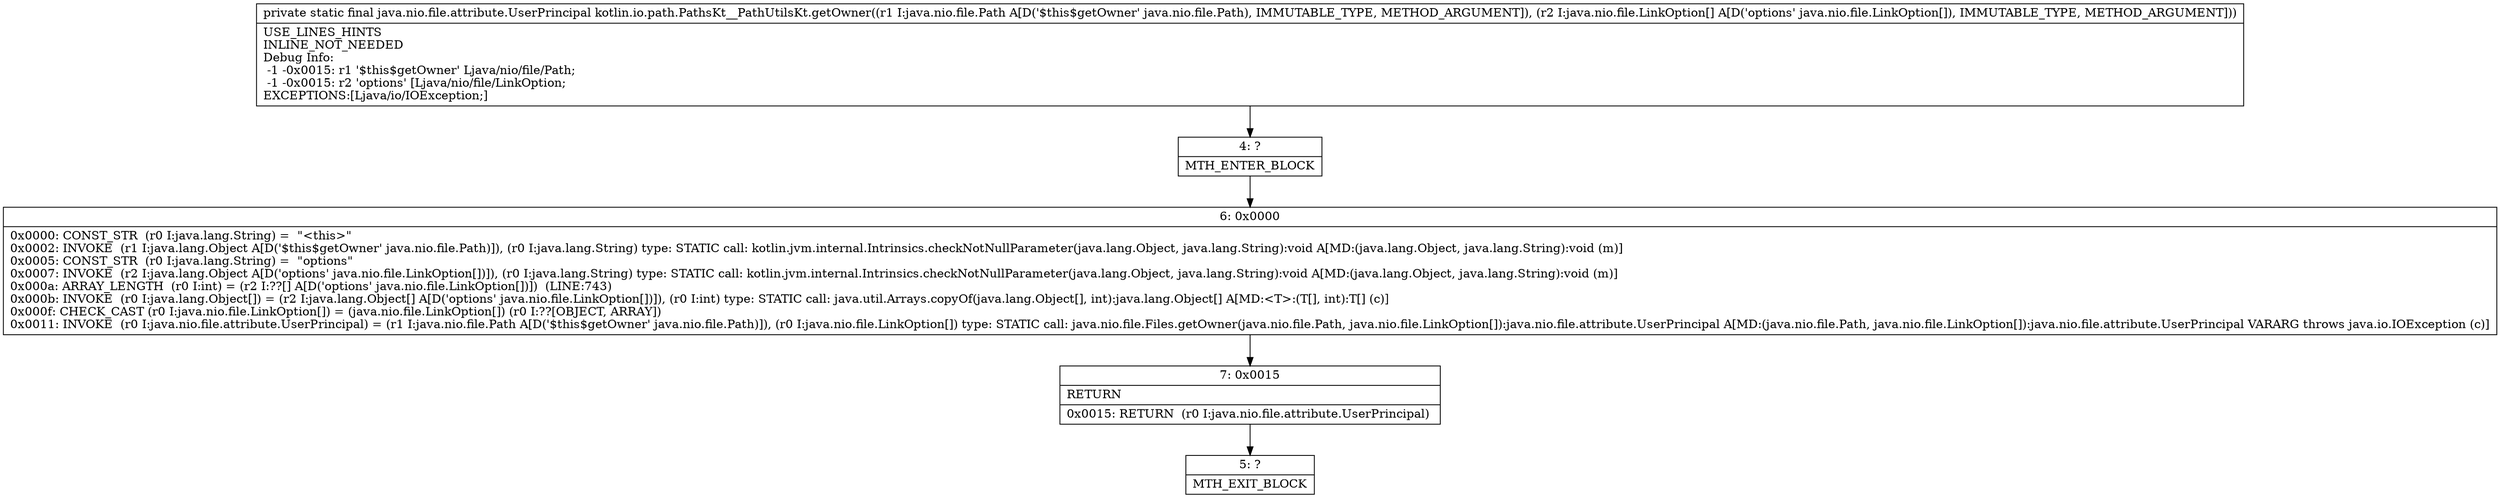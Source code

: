 digraph "CFG forkotlin.io.path.PathsKt__PathUtilsKt.getOwner(Ljava\/nio\/file\/Path;[Ljava\/nio\/file\/LinkOption;)Ljava\/nio\/file\/attribute\/UserPrincipal;" {
Node_4 [shape=record,label="{4\:\ ?|MTH_ENTER_BLOCK\l}"];
Node_6 [shape=record,label="{6\:\ 0x0000|0x0000: CONST_STR  (r0 I:java.lang.String) =  \"\<this\>\" \l0x0002: INVOKE  (r1 I:java.lang.Object A[D('$this$getOwner' java.nio.file.Path)]), (r0 I:java.lang.String) type: STATIC call: kotlin.jvm.internal.Intrinsics.checkNotNullParameter(java.lang.Object, java.lang.String):void A[MD:(java.lang.Object, java.lang.String):void (m)]\l0x0005: CONST_STR  (r0 I:java.lang.String) =  \"options\" \l0x0007: INVOKE  (r2 I:java.lang.Object A[D('options' java.nio.file.LinkOption[])]), (r0 I:java.lang.String) type: STATIC call: kotlin.jvm.internal.Intrinsics.checkNotNullParameter(java.lang.Object, java.lang.String):void A[MD:(java.lang.Object, java.lang.String):void (m)]\l0x000a: ARRAY_LENGTH  (r0 I:int) = (r2 I:??[] A[D('options' java.nio.file.LinkOption[])])  (LINE:743)\l0x000b: INVOKE  (r0 I:java.lang.Object[]) = (r2 I:java.lang.Object[] A[D('options' java.nio.file.LinkOption[])]), (r0 I:int) type: STATIC call: java.util.Arrays.copyOf(java.lang.Object[], int):java.lang.Object[] A[MD:\<T\>:(T[], int):T[] (c)]\l0x000f: CHECK_CAST (r0 I:java.nio.file.LinkOption[]) = (java.nio.file.LinkOption[]) (r0 I:??[OBJECT, ARRAY]) \l0x0011: INVOKE  (r0 I:java.nio.file.attribute.UserPrincipal) = (r1 I:java.nio.file.Path A[D('$this$getOwner' java.nio.file.Path)]), (r0 I:java.nio.file.LinkOption[]) type: STATIC call: java.nio.file.Files.getOwner(java.nio.file.Path, java.nio.file.LinkOption[]):java.nio.file.attribute.UserPrincipal A[MD:(java.nio.file.Path, java.nio.file.LinkOption[]):java.nio.file.attribute.UserPrincipal VARARG throws java.io.IOException (c)]\l}"];
Node_7 [shape=record,label="{7\:\ 0x0015|RETURN\l|0x0015: RETURN  (r0 I:java.nio.file.attribute.UserPrincipal) \l}"];
Node_5 [shape=record,label="{5\:\ ?|MTH_EXIT_BLOCK\l}"];
MethodNode[shape=record,label="{private static final java.nio.file.attribute.UserPrincipal kotlin.io.path.PathsKt__PathUtilsKt.getOwner((r1 I:java.nio.file.Path A[D('$this$getOwner' java.nio.file.Path), IMMUTABLE_TYPE, METHOD_ARGUMENT]), (r2 I:java.nio.file.LinkOption[] A[D('options' java.nio.file.LinkOption[]), IMMUTABLE_TYPE, METHOD_ARGUMENT]))  | USE_LINES_HINTS\lINLINE_NOT_NEEDED\lDebug Info:\l  \-1 \-0x0015: r1 '$this$getOwner' Ljava\/nio\/file\/Path;\l  \-1 \-0x0015: r2 'options' [Ljava\/nio\/file\/LinkOption;\lEXCEPTIONS:[Ljava\/io\/IOException;]\l}"];
MethodNode -> Node_4;Node_4 -> Node_6;
Node_6 -> Node_7;
Node_7 -> Node_5;
}

